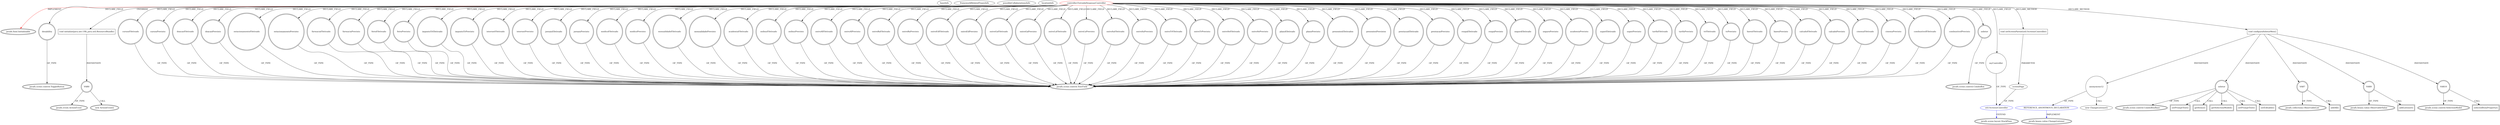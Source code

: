 digraph {
baseInfo[graphId=884,category="extension_graph",isAnonymous=false,possibleRelation=true]
frameworkRelatedTypesInfo[0="javafx.fxml.Initializable"]
possibleCollaborationsInfo[0="884~CLIENT_METHOD_DECLARATION-PARAMETER_DECLARATION-FIELD_DECLARATION-~javafx.fxml.Initializable ~javafx.scene.layout.StackPane ~false~false",1="884~CLIENT_METHOD_DECLARATION-INSTANTIATION-~javafx.fxml.Initializable ~javafx.beans.value.ChangeListener ~false~true"]
locationInfo[projectName="Marcio-Sistemas-MC-repositorio",filePath="/Marcio-Sistemas-MC-repositorio/repositorio-master/controleorcamentofamiliar/src/controller/EntradaDespesasController.java",contextSignature="EntradaDespesasController",graphId="884"]
0[label="controller.EntradaDespesasController",vertexType="ROOT_CLIENT_CLASS_DECLARATION",isFrameworkType=false,color=red]
1[label="javafx.fxml.Initializable",vertexType="FRAMEWORK_INTERFACE_TYPE",isFrameworkType=true,peripheries=2]
2[label="academiaEfetivado",vertexType="FIELD_DECLARATION",isFrameworkType=true,peripheries=2,shape=circle]
3[label="javafx.scene.control.TextField",vertexType="FRAMEWORK_CLASS_TYPE",isFrameworkType=true,peripheries=2]
4[label="academiaPrevisto",vertexType="FIELD_DECLARATION",isFrameworkType=true,peripheries=2,shape=circle]
6[label="baresEfetivado",vertexType="FIELD_DECLARATION",isFrameworkType=true,peripheries=2,shape=circle]
8[label="baresPrevisto",vertexType="FIELD_DECLARATION",isFrameworkType=true,peripheries=2,shape=circle]
10[label="calcadoEfetivado",vertexType="FIELD_DECLARATION",isFrameworkType=true,peripheries=2,shape=circle]
12[label="calcadoPrevisto",vertexType="FIELD_DECLARATION",isFrameworkType=true,peripheries=2,shape=circle]
14[label="cinemaEfetivado",vertexType="FIELD_DECLARATION",isFrameworkType=true,peripheries=2,shape=circle]
16[label="cinemaPrevisto",vertexType="FIELD_DECLARATION",isFrameworkType=true,peripheries=2,shape=circle]
18[label="combustivelEfetivado",vertexType="FIELD_DECLARATION",isFrameworkType=true,peripheries=2,shape=circle]
20[label="combustivelPrevisto",vertexType="FIELD_DECLARATION",isFrameworkType=true,peripheries=2,shape=circle]
22[label="cursosEfetivado",vertexType="FIELD_DECLARATION",isFrameworkType=true,peripheries=2,shape=circle]
24[label="cursosPrevisto",vertexType="FIELD_DECLARATION",isFrameworkType=true,peripheries=2,shape=circle]
26[label="desabilita",vertexType="FIELD_DECLARATION",isFrameworkType=true,peripheries=2,shape=circle]
27[label="javafx.scene.control.ToggleButton",vertexType="FRAMEWORK_CLASS_TYPE",isFrameworkType=true,peripheries=2]
28[label="doacaoEfetivado",vertexType="FIELD_DECLARATION",isFrameworkType=true,peripheries=2,shape=circle]
30[label="doacaoPrevisto",vertexType="FIELD_DECLARATION",isFrameworkType=true,peripheries=2,shape=circle]
32[label="estacionamentoEfetivado",vertexType="FIELD_DECLARATION",isFrameworkType=true,peripheries=2,shape=circle]
34[label="estacionamentoPrevisto",vertexType="FIELD_DECLARATION",isFrameworkType=true,peripheries=2,shape=circle]
36[label="farmaciaEfetivado",vertexType="FIELD_DECLARATION",isFrameworkType=true,peripheries=2,shape=circle]
38[label="farmaciaPrevisto",vertexType="FIELD_DECLARATION",isFrameworkType=true,peripheries=2,shape=circle]
40[label="feiraEfetivado",vertexType="FIELD_DECLARATION",isFrameworkType=true,peripheries=2,shape=circle]
42[label="feiraPrevisto",vertexType="FIELD_DECLARATION",isFrameworkType=true,peripheries=2,shape=circle]
44[label="impostoTrEfetivado",vertexType="FIELD_DECLARATION",isFrameworkType=true,peripheries=2,shape=circle]
46[label="impostoTrPrevisto",vertexType="FIELD_DECLARATION",isFrameworkType=true,peripheries=2,shape=circle]
48[label="internetEfetivado",vertexType="FIELD_DECLARATION",isFrameworkType=true,peripheries=2,shape=circle]
50[label="internetPrevisto",vertexType="FIELD_DECLARATION",isFrameworkType=true,peripheries=2,shape=circle]
52[label="jornaisEfetivado",vertexType="FIELD_DECLARATION",isFrameworkType=true,peripheries=2,shape=circle]
54[label="jornaisPrevisto",vertexType="FIELD_DECLARATION",isFrameworkType=true,peripheries=2,shape=circle]
56[label="medicoEfetivado",vertexType="FIELD_DECLARATION",isFrameworkType=true,peripheries=2,shape=circle]
58[label="medicoPrevisto",vertexType="FIELD_DECLARATION",isFrameworkType=true,peripheries=2,shape=circle]
60[label="mensalidadeEfetivado",vertexType="FIELD_DECLARATION",isFrameworkType=true,peripheries=2,shape=circle]
62[label="mensalidadePrevisto",vertexType="FIELD_DECLARATION",isFrameworkType=true,peripheries=2,shape=circle]
64[label="myController",vertexType="FIELD_DECLARATION",isFrameworkType=false,shape=circle]
65[label="util.ScreensController",vertexType="REFERENCE_CLIENT_CLASS_DECLARATION",isFrameworkType=false,color=blue]
66[label="javafx.scene.layout.StackPane",vertexType="FRAMEWORK_CLASS_TYPE",isFrameworkType=true,peripheries=2]
67[label="onibusEfetivado",vertexType="FIELD_DECLARATION",isFrameworkType=true,peripheries=2,shape=circle]
69[label="onibusPrevisto",vertexType="FIELD_DECLARATION",isFrameworkType=true,peripheries=2,shape=circle]
71[label="outroAlEfetivado",vertexType="FIELD_DECLARATION",isFrameworkType=true,peripheries=2,shape=circle]
73[label="outroAlPrevisto",vertexType="FIELD_DECLARATION",isFrameworkType=true,peripheries=2,shape=circle]
75[label="outroBaEfetivado",vertexType="FIELD_DECLARATION",isFrameworkType=true,peripheries=2,shape=circle]
77[label="outroBaPrevisto",vertexType="FIELD_DECLARATION",isFrameworkType=true,peripheries=2,shape=circle]
79[label="outroEdEfetivado",vertexType="FIELD_DECLARATION",isFrameworkType=true,peripheries=2,shape=circle]
81[label="outroEdPrevisto",vertexType="FIELD_DECLARATION",isFrameworkType=true,peripheries=2,shape=circle]
83[label="outroGaEfetivado",vertexType="FIELD_DECLARATION",isFrameworkType=true,peripheries=2,shape=circle]
85[label="outroGaPrevisto",vertexType="FIELD_DECLARATION",isFrameworkType=true,peripheries=2,shape=circle]
87[label="outroLaEfetivado",vertexType="FIELD_DECLARATION",isFrameworkType=true,peripheries=2,shape=circle]
89[label="outroLaPrevisto",vertexType="FIELD_DECLARATION",isFrameworkType=true,peripheries=2,shape=circle]
91[label="outroSaEfetivado",vertexType="FIELD_DECLARATION",isFrameworkType=true,peripheries=2,shape=circle]
93[label="outroSaPrevisto",vertexType="FIELD_DECLARATION",isFrameworkType=true,peripheries=2,shape=circle]
95[label="outroTrEfetivado",vertexType="FIELD_DECLARATION",isFrameworkType=true,peripheries=2,shape=circle]
97[label="outroTrPrevisto",vertexType="FIELD_DECLARATION",isFrameworkType=true,peripheries=2,shape=circle]
99[label="outroVeEfetivado",vertexType="FIELD_DECLARATION",isFrameworkType=true,peripheries=2,shape=circle]
101[label="outroVePrevisto",vertexType="FIELD_DECLARATION",isFrameworkType=true,peripheries=2,shape=circle]
103[label="planoEfetivado",vertexType="FIELD_DECLARATION",isFrameworkType=true,peripheries=2,shape=circle]
105[label="planoPrevisto",vertexType="FIELD_DECLARATION",isFrameworkType=true,peripheries=2,shape=circle]
107[label="presentesEfetivados",vertexType="FIELD_DECLARATION",isFrameworkType=true,peripheries=2,shape=circle]
109[label="presentesPrevistos",vertexType="FIELD_DECLARATION",isFrameworkType=true,peripheries=2,shape=circle]
111[label="prestacaoEfetivado",vertexType="FIELD_DECLARATION",isFrameworkType=true,peripheries=2,shape=circle]
113[label="prestacaoPrevisto",vertexType="FIELD_DECLARATION",isFrameworkType=true,peripheries=2,shape=circle]
115[label="roupaEfetivado",vertexType="FIELD_DECLARATION",isFrameworkType=true,peripheries=2,shape=circle]
117[label="roupaPrevisto",vertexType="FIELD_DECLARATION",isFrameworkType=true,peripheries=2,shape=circle]
119[label="seguroEfetivado",vertexType="FIELD_DECLARATION",isFrameworkType=true,peripheries=2,shape=circle]
121[label="seguroPrevisto",vertexType="FIELD_DECLARATION",isFrameworkType=true,peripheries=2,shape=circle]
123[label="seletor",vertexType="FIELD_DECLARATION",isFrameworkType=true,peripheries=2,shape=circle]
124[label="javafx.scene.control.ComboBox",vertexType="FRAMEWORK_CLASS_TYPE",isFrameworkType=true,peripheries=2]
125[label="superEfetivado",vertexType="FIELD_DECLARATION",isFrameworkType=true,peripheries=2,shape=circle]
127[label="superPrevisto",vertexType="FIELD_DECLARATION",isFrameworkType=true,peripheries=2,shape=circle]
129[label="tarifaEfetivado",vertexType="FIELD_DECLARATION",isFrameworkType=true,peripheries=2,shape=circle]
131[label="tarifaPrevisto",vertexType="FIELD_DECLARATION",isFrameworkType=true,peripheries=2,shape=circle]
133[label="tvEfetivado",vertexType="FIELD_DECLARATION",isFrameworkType=true,peripheries=2,shape=circle]
135[label="tvPrevisto",vertexType="FIELD_DECLARATION",isFrameworkType=true,peripheries=2,shape=circle]
137[label="void initialize(java.net.URL,java.util.ResourceBundle)",vertexType="OVERRIDING_METHOD_DECLARATION",isFrameworkType=false,shape=box]
139[label="VAR0",vertexType="VARIABLE_EXPRESION",isFrameworkType=true,peripheries=2,shape=circle]
140[label="javafx.event.ActionEvent",vertexType="FRAMEWORK_CLASS_TYPE",isFrameworkType=true,peripheries=2]
138[label="new ActionEvent()",vertexType="CONSTRUCTOR_CALL",isFrameworkType=true,peripheries=2]
163[label="void configuraSeletorMes()",vertexType="CLIENT_METHOD_DECLARATION",isFrameworkType=false,shape=box]
164[label="seletor",vertexType="VARIABLE_EXPRESION",isFrameworkType=true,peripheries=2,shape=circle]
166[label="javafx.scene.control.ComboBoxBase",vertexType="FRAMEWORK_CLASS_TYPE",isFrameworkType=true,peripheries=2]
165[label="setPromptText()",vertexType="INSIDE_CALL",isFrameworkType=true,peripheries=2,shape=box]
167[label="VAR7",vertexType="VARIABLE_EXPRESION",isFrameworkType=true,peripheries=2,shape=circle]
169[label="javafx.collections.ObservableList",vertexType="FRAMEWORK_INTERFACE_TYPE",isFrameworkType=true,peripheries=2]
168[label="addAll()",vertexType="INSIDE_CALL",isFrameworkType=true,peripheries=2,shape=box]
171[label="getItems()",vertexType="INSIDE_CALL",isFrameworkType=true,peripheries=2,shape=box]
172[label="VAR9",vertexType="VARIABLE_EXPRESION",isFrameworkType=true,peripheries=2,shape=circle]
174[label="javafx.beans.value.ObservableValue",vertexType="FRAMEWORK_INTERFACE_TYPE",isFrameworkType=true,peripheries=2]
173[label="addListener()",vertexType="INSIDE_CALL",isFrameworkType=true,peripheries=2,shape=box]
175[label="VAR10",vertexType="VARIABLE_EXPRESION",isFrameworkType=true,peripheries=2,shape=circle]
177[label="javafx.scene.control.SelectionModel",vertexType="FRAMEWORK_CLASS_TYPE",isFrameworkType=true,peripheries=2]
176[label="selectedItemProperty()",vertexType="INSIDE_CALL",isFrameworkType=true,peripheries=2,shape=box]
179[label="getSelectionModel()",vertexType="INSIDE_CALL",isFrameworkType=true,peripheries=2,shape=box]
181[label="anonymous12",vertexType="VARIABLE_EXPRESION",isFrameworkType=false,shape=circle]
182[label="REFERENCE_ANONYMOUS_DECLARATION",vertexType="REFERENCE_ANONYMOUS_DECLARATION",isFrameworkType=false,color=blue]
183[label="javafx.beans.value.ChangeListener",vertexType="FRAMEWORK_INTERFACE_TYPE",isFrameworkType=true,peripheries=2]
180[label="new ChangeListener()",vertexType="CONSTRUCTOR_CALL",isFrameworkType=false]
185[label="setPromptText()",vertexType="INSIDE_CALL",isFrameworkType=true,peripheries=2,shape=box]
187[label="setEditable()",vertexType="INSIDE_CALL",isFrameworkType=true,peripheries=2,shape=box]
188[label="void setScreenParent(util.ScreensController)",vertexType="CLIENT_METHOD_DECLARATION",isFrameworkType=false,shape=box]
189[label="screenPage",vertexType="PARAMETER_DECLARATION",isFrameworkType=false]
0->1[label="IMPLEMENT",color=red]
0->2[label="DECLARE_FIELD"]
2->3[label="OF_TYPE"]
0->4[label="DECLARE_FIELD"]
4->3[label="OF_TYPE"]
0->6[label="DECLARE_FIELD"]
6->3[label="OF_TYPE"]
0->8[label="DECLARE_FIELD"]
8->3[label="OF_TYPE"]
0->10[label="DECLARE_FIELD"]
10->3[label="OF_TYPE"]
0->12[label="DECLARE_FIELD"]
12->3[label="OF_TYPE"]
0->14[label="DECLARE_FIELD"]
14->3[label="OF_TYPE"]
0->16[label="DECLARE_FIELD"]
16->3[label="OF_TYPE"]
0->18[label="DECLARE_FIELD"]
18->3[label="OF_TYPE"]
0->20[label="DECLARE_FIELD"]
20->3[label="OF_TYPE"]
0->22[label="DECLARE_FIELD"]
22->3[label="OF_TYPE"]
0->24[label="DECLARE_FIELD"]
24->3[label="OF_TYPE"]
0->26[label="DECLARE_FIELD"]
26->27[label="OF_TYPE"]
0->28[label="DECLARE_FIELD"]
28->3[label="OF_TYPE"]
0->30[label="DECLARE_FIELD"]
30->3[label="OF_TYPE"]
0->32[label="DECLARE_FIELD"]
32->3[label="OF_TYPE"]
0->34[label="DECLARE_FIELD"]
34->3[label="OF_TYPE"]
0->36[label="DECLARE_FIELD"]
36->3[label="OF_TYPE"]
0->38[label="DECLARE_FIELD"]
38->3[label="OF_TYPE"]
0->40[label="DECLARE_FIELD"]
40->3[label="OF_TYPE"]
0->42[label="DECLARE_FIELD"]
42->3[label="OF_TYPE"]
0->44[label="DECLARE_FIELD"]
44->3[label="OF_TYPE"]
0->46[label="DECLARE_FIELD"]
46->3[label="OF_TYPE"]
0->48[label="DECLARE_FIELD"]
48->3[label="OF_TYPE"]
0->50[label="DECLARE_FIELD"]
50->3[label="OF_TYPE"]
0->52[label="DECLARE_FIELD"]
52->3[label="OF_TYPE"]
0->54[label="DECLARE_FIELD"]
54->3[label="OF_TYPE"]
0->56[label="DECLARE_FIELD"]
56->3[label="OF_TYPE"]
0->58[label="DECLARE_FIELD"]
58->3[label="OF_TYPE"]
0->60[label="DECLARE_FIELD"]
60->3[label="OF_TYPE"]
0->62[label="DECLARE_FIELD"]
62->3[label="OF_TYPE"]
0->64[label="DECLARE_FIELD"]
65->66[label="EXTEND",color=blue]
64->65[label="OF_TYPE"]
0->67[label="DECLARE_FIELD"]
67->3[label="OF_TYPE"]
0->69[label="DECLARE_FIELD"]
69->3[label="OF_TYPE"]
0->71[label="DECLARE_FIELD"]
71->3[label="OF_TYPE"]
0->73[label="DECLARE_FIELD"]
73->3[label="OF_TYPE"]
0->75[label="DECLARE_FIELD"]
75->3[label="OF_TYPE"]
0->77[label="DECLARE_FIELD"]
77->3[label="OF_TYPE"]
0->79[label="DECLARE_FIELD"]
79->3[label="OF_TYPE"]
0->81[label="DECLARE_FIELD"]
81->3[label="OF_TYPE"]
0->83[label="DECLARE_FIELD"]
83->3[label="OF_TYPE"]
0->85[label="DECLARE_FIELD"]
85->3[label="OF_TYPE"]
0->87[label="DECLARE_FIELD"]
87->3[label="OF_TYPE"]
0->89[label="DECLARE_FIELD"]
89->3[label="OF_TYPE"]
0->91[label="DECLARE_FIELD"]
91->3[label="OF_TYPE"]
0->93[label="DECLARE_FIELD"]
93->3[label="OF_TYPE"]
0->95[label="DECLARE_FIELD"]
95->3[label="OF_TYPE"]
0->97[label="DECLARE_FIELD"]
97->3[label="OF_TYPE"]
0->99[label="DECLARE_FIELD"]
99->3[label="OF_TYPE"]
0->101[label="DECLARE_FIELD"]
101->3[label="OF_TYPE"]
0->103[label="DECLARE_FIELD"]
103->3[label="OF_TYPE"]
0->105[label="DECLARE_FIELD"]
105->3[label="OF_TYPE"]
0->107[label="DECLARE_FIELD"]
107->3[label="OF_TYPE"]
0->109[label="DECLARE_FIELD"]
109->3[label="OF_TYPE"]
0->111[label="DECLARE_FIELD"]
111->3[label="OF_TYPE"]
0->113[label="DECLARE_FIELD"]
113->3[label="OF_TYPE"]
0->115[label="DECLARE_FIELD"]
115->3[label="OF_TYPE"]
0->117[label="DECLARE_FIELD"]
117->3[label="OF_TYPE"]
0->119[label="DECLARE_FIELD"]
119->3[label="OF_TYPE"]
0->121[label="DECLARE_FIELD"]
121->3[label="OF_TYPE"]
0->123[label="DECLARE_FIELD"]
123->124[label="OF_TYPE"]
0->125[label="DECLARE_FIELD"]
125->3[label="OF_TYPE"]
0->127[label="DECLARE_FIELD"]
127->3[label="OF_TYPE"]
0->129[label="DECLARE_FIELD"]
129->3[label="OF_TYPE"]
0->131[label="DECLARE_FIELD"]
131->3[label="OF_TYPE"]
0->133[label="DECLARE_FIELD"]
133->3[label="OF_TYPE"]
0->135[label="DECLARE_FIELD"]
135->3[label="OF_TYPE"]
0->137[label="OVERRIDE"]
137->139[label="INSTANTIATE"]
139->140[label="OF_TYPE"]
139->138[label="CALL"]
0->163[label="DECLARE_METHOD"]
163->164[label="INSTANTIATE"]
164->166[label="OF_TYPE"]
164->165[label="CALL"]
163->167[label="INSTANTIATE"]
167->169[label="OF_TYPE"]
167->168[label="CALL"]
164->171[label="CALL"]
163->172[label="INSTANTIATE"]
172->174[label="OF_TYPE"]
172->173[label="CALL"]
163->175[label="INSTANTIATE"]
175->177[label="OF_TYPE"]
175->176[label="CALL"]
164->179[label="CALL"]
163->181[label="INSTANTIATE"]
182->183[label="IMPLEMENT",color=blue]
181->182[label="OF_TYPE"]
181->180[label="CALL"]
164->185[label="CALL"]
164->187[label="CALL"]
0->188[label="DECLARE_METHOD"]
189->65[label="OF_TYPE"]
188->189[label="PARAMETER"]
}
